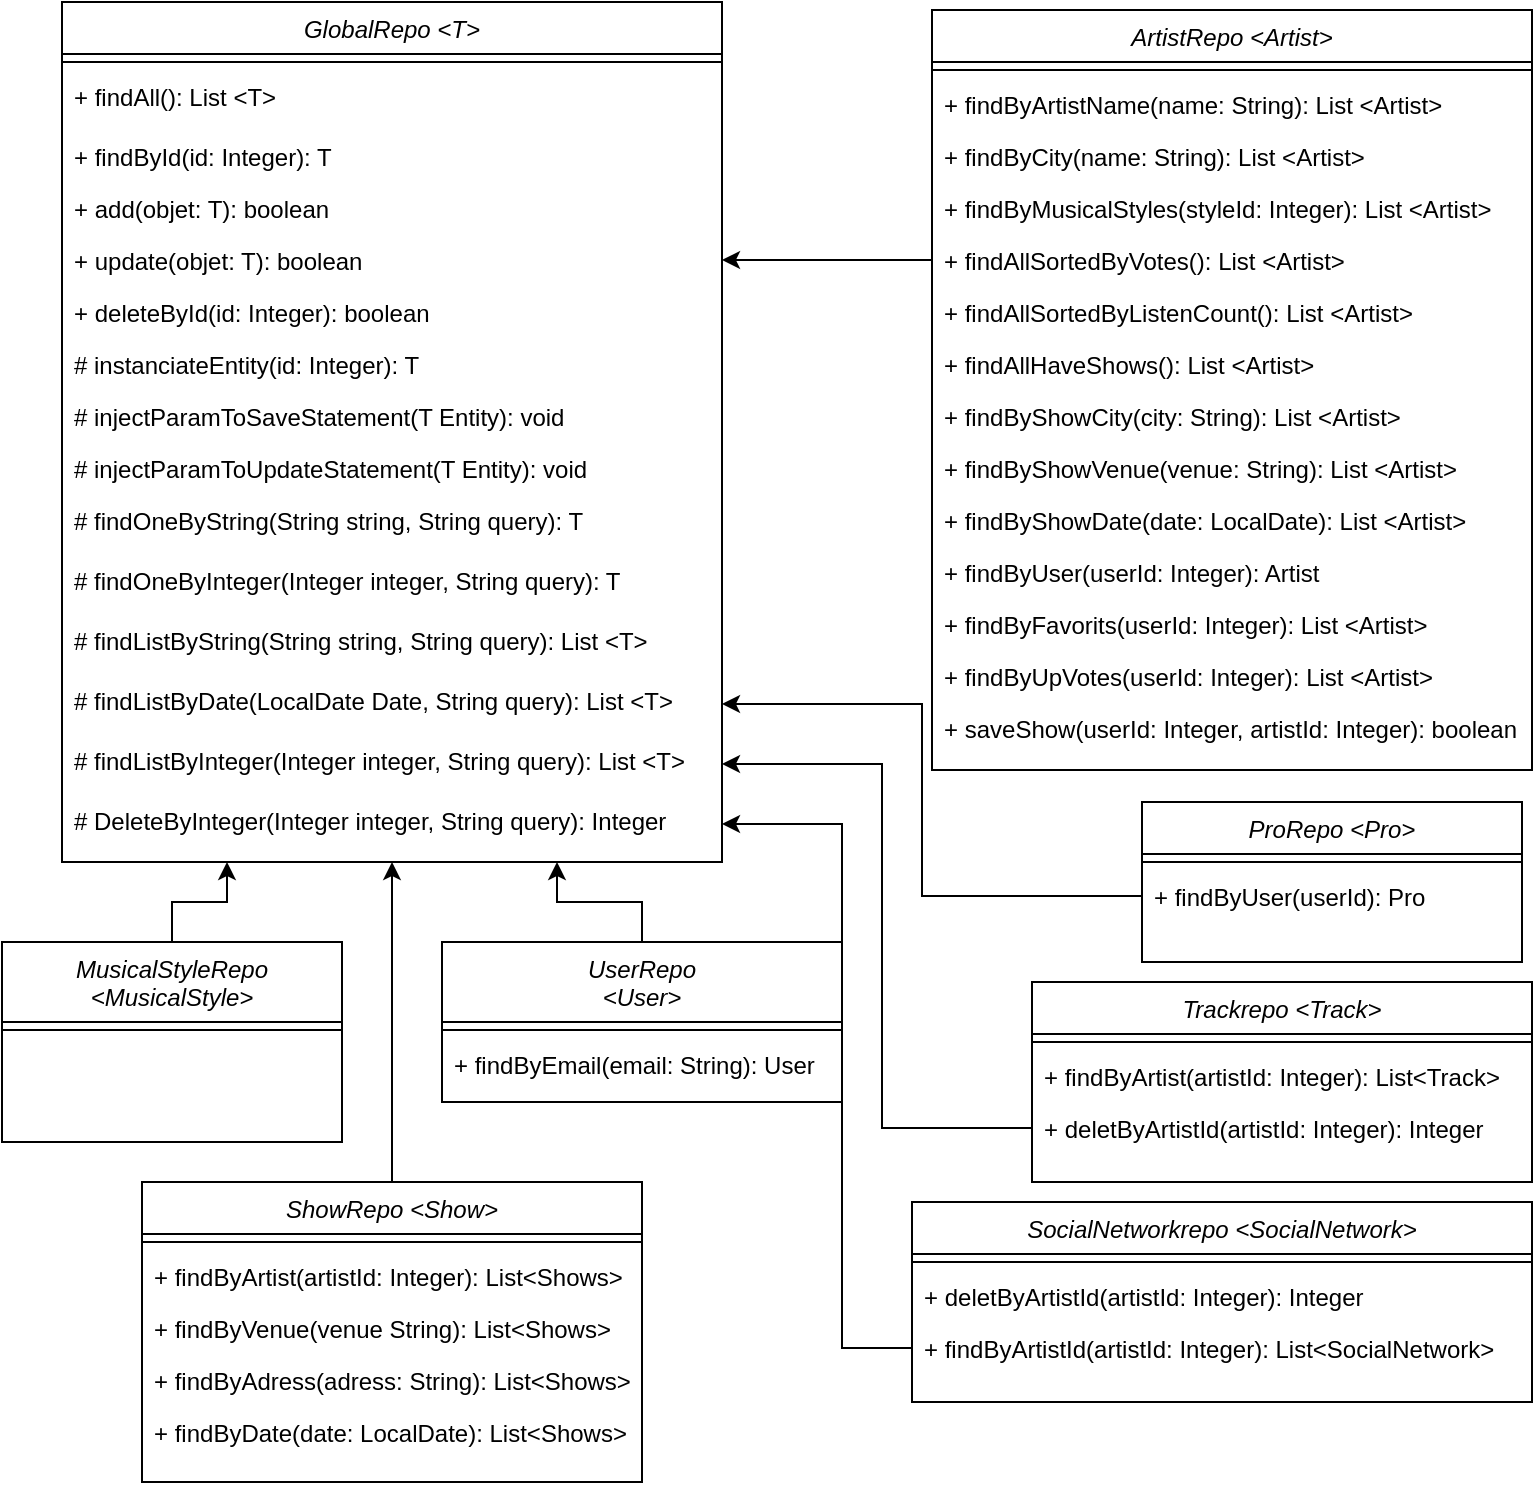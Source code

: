 <mxfile version="16.5.1" type="device"><diagram id="C5RBs43oDa-KdzZeNtuy" name="Page-1"><mxGraphModel dx="946" dy="672" grid="1" gridSize="10" guides="1" tooltips="1" connect="1" arrows="1" fold="1" page="1" pageScale="1" pageWidth="827" pageHeight="1169" math="0" shadow="0"><root><mxCell id="WIyWlLk6GJQsqaUBKTNV-0"/><mxCell id="WIyWlLk6GJQsqaUBKTNV-1" parent="WIyWlLk6GJQsqaUBKTNV-0"/><mxCell id="Fg-8aZ1GK202mtNrOPRw-39" style="edgeStyle=orthogonalEdgeStyle;rounded=0;orthogonalLoop=1;jettySize=auto;html=1;exitX=0.75;exitY=1;exitDx=0;exitDy=0;entryX=0.5;entryY=0;entryDx=0;entryDy=0;startArrow=classic;startFill=1;endArrow=none;endFill=0;" edge="1" parent="WIyWlLk6GJQsqaUBKTNV-1" source="oPGR5FdXqXKRmAsQUMZS-0" target="oPGR5FdXqXKRmAsQUMZS-12"><mxGeometry relative="1" as="geometry"/></mxCell><mxCell id="Fg-8aZ1GK202mtNrOPRw-40" style="edgeStyle=orthogonalEdgeStyle;rounded=0;orthogonalLoop=1;jettySize=auto;html=1;exitX=0.25;exitY=1;exitDx=0;exitDy=0;entryX=0.5;entryY=0;entryDx=0;entryDy=0;endArrow=none;endFill=0;startArrow=classic;startFill=1;" edge="1" parent="WIyWlLk6GJQsqaUBKTNV-1" source="oPGR5FdXqXKRmAsQUMZS-0" target="RB4KwnLOnd_uKtQnrTSc-0"><mxGeometry relative="1" as="geometry"/></mxCell><mxCell id="Fg-8aZ1GK202mtNrOPRw-43" style="edgeStyle=orthogonalEdgeStyle;rounded=0;orthogonalLoop=1;jettySize=auto;html=1;exitX=0.5;exitY=1;exitDx=0;exitDy=0;entryX=0.5;entryY=0;entryDx=0;entryDy=0;startArrow=classic;startFill=1;endArrow=none;endFill=0;" edge="1" parent="WIyWlLk6GJQsqaUBKTNV-1" source="oPGR5FdXqXKRmAsQUMZS-0" target="oPGR5FdXqXKRmAsQUMZS-52"><mxGeometry relative="1" as="geometry"/></mxCell><mxCell id="oPGR5FdXqXKRmAsQUMZS-0" value="GlobalRepo &lt;T&gt;" style="swimlane;fontStyle=2;align=center;verticalAlign=top;childLayout=stackLayout;horizontal=1;startSize=26;horizontalStack=0;resizeParent=1;resizeLast=0;collapsible=1;marginBottom=0;rounded=0;shadow=0;strokeWidth=1;" parent="WIyWlLk6GJQsqaUBKTNV-1" vertex="1"><mxGeometry x="40" y="10" width="330" height="430" as="geometry"><mxRectangle x="230" y="140" width="160" height="26" as="alternateBounds"/></mxGeometry></mxCell><mxCell id="oPGR5FdXqXKRmAsQUMZS-6" value="" style="line;html=1;strokeWidth=1;align=left;verticalAlign=middle;spacingTop=-1;spacingLeft=3;spacingRight=3;rotatable=0;labelPosition=right;points=[];portConstraint=eastwest;" parent="oPGR5FdXqXKRmAsQUMZS-0" vertex="1"><mxGeometry y="26" width="330" height="8" as="geometry"/></mxCell><mxCell id="oPGR5FdXqXKRmAsQUMZS-7" value="+ findAll(): List &lt;T&gt;&#10;" style="text;align=left;verticalAlign=top;spacingLeft=4;spacingRight=4;overflow=hidden;rotatable=0;points=[[0,0.5],[1,0.5]];portConstraint=eastwest;rounded=0;shadow=0;html=0;" parent="oPGR5FdXqXKRmAsQUMZS-0" vertex="1"><mxGeometry y="34" width="330" height="30" as="geometry"/></mxCell><mxCell id="oPGR5FdXqXKRmAsQUMZS-8" value="+ findById(id: Integer): T" style="text;align=left;verticalAlign=top;spacingLeft=4;spacingRight=4;overflow=hidden;rotatable=0;points=[[0,0.5],[1,0.5]];portConstraint=eastwest;rounded=0;shadow=0;html=0;" parent="oPGR5FdXqXKRmAsQUMZS-0" vertex="1"><mxGeometry y="64" width="330" height="26" as="geometry"/></mxCell><mxCell id="oPGR5FdXqXKRmAsQUMZS-9" value="+ add(objet: T): boolean" style="text;align=left;verticalAlign=top;spacingLeft=4;spacingRight=4;overflow=hidden;rotatable=0;points=[[0,0.5],[1,0.5]];portConstraint=eastwest;rounded=0;shadow=0;html=0;" parent="oPGR5FdXqXKRmAsQUMZS-0" vertex="1"><mxGeometry y="90" width="330" height="26" as="geometry"/></mxCell><mxCell id="oPGR5FdXqXKRmAsQUMZS-10" value="+ update(objet: T): boolean" style="text;align=left;verticalAlign=top;spacingLeft=4;spacingRight=4;overflow=hidden;rotatable=0;points=[[0,0.5],[1,0.5]];portConstraint=eastwest;rounded=0;shadow=0;html=0;" parent="oPGR5FdXqXKRmAsQUMZS-0" vertex="1"><mxGeometry y="116" width="330" height="26" as="geometry"/></mxCell><mxCell id="oPGR5FdXqXKRmAsQUMZS-11" value="+ deleteById(id: Integer): boolean" style="text;align=left;verticalAlign=top;spacingLeft=4;spacingRight=4;overflow=hidden;rotatable=0;points=[[0,0.5],[1,0.5]];portConstraint=eastwest;rounded=0;shadow=0;html=0;" parent="oPGR5FdXqXKRmAsQUMZS-0" vertex="1"><mxGeometry y="142" width="330" height="26" as="geometry"/></mxCell><mxCell id="Fg-8aZ1GK202mtNrOPRw-15" value="# instanciateEntity(id: Integer): T" style="text;align=left;verticalAlign=top;spacingLeft=4;spacingRight=4;overflow=hidden;rotatable=0;points=[[0,0.5],[1,0.5]];portConstraint=eastwest;rounded=0;shadow=0;html=0;" vertex="1" parent="oPGR5FdXqXKRmAsQUMZS-0"><mxGeometry y="168" width="330" height="26" as="geometry"/></mxCell><mxCell id="Fg-8aZ1GK202mtNrOPRw-16" value="# injectParamToSaveStatement(T Entity): void" style="text;align=left;verticalAlign=top;spacingLeft=4;spacingRight=4;overflow=hidden;rotatable=0;points=[[0,0.5],[1,0.5]];portConstraint=eastwest;rounded=0;shadow=0;html=0;" vertex="1" parent="oPGR5FdXqXKRmAsQUMZS-0"><mxGeometry y="194" width="330" height="26" as="geometry"/></mxCell><mxCell id="Fg-8aZ1GK202mtNrOPRw-17" value="# injectParamToUpdateStatement(T Entity): void" style="text;align=left;verticalAlign=top;spacingLeft=4;spacingRight=4;overflow=hidden;rotatable=0;points=[[0,0.5],[1,0.5]];portConstraint=eastwest;rounded=0;shadow=0;html=0;" vertex="1" parent="oPGR5FdXqXKRmAsQUMZS-0"><mxGeometry y="220" width="330" height="26" as="geometry"/></mxCell><mxCell id="Fg-8aZ1GK202mtNrOPRw-9" value="# findOneByString(String string, String query): T&#10;" style="text;align=left;verticalAlign=top;spacingLeft=4;spacingRight=4;overflow=hidden;rotatable=0;points=[[0,0.5],[1,0.5]];portConstraint=eastwest;rounded=0;shadow=0;html=0;" vertex="1" parent="oPGR5FdXqXKRmAsQUMZS-0"><mxGeometry y="246" width="330" height="30" as="geometry"/></mxCell><mxCell id="Fg-8aZ1GK202mtNrOPRw-12" value="# findOneByInteger(Integer integer, String query): T&#10;" style="text;align=left;verticalAlign=top;spacingLeft=4;spacingRight=4;overflow=hidden;rotatable=0;points=[[0,0.5],[1,0.5]];portConstraint=eastwest;rounded=0;shadow=0;html=0;" vertex="1" parent="oPGR5FdXqXKRmAsQUMZS-0"><mxGeometry y="276" width="330" height="30" as="geometry"/></mxCell><mxCell id="Fg-8aZ1GK202mtNrOPRw-10" value="# findListByString(String string, String query): List &lt;T&gt;&#10;" style="text;align=left;verticalAlign=top;spacingLeft=4;spacingRight=4;overflow=hidden;rotatable=0;points=[[0,0.5],[1,0.5]];portConstraint=eastwest;rounded=0;shadow=0;html=0;" vertex="1" parent="oPGR5FdXqXKRmAsQUMZS-0"><mxGeometry y="306" width="330" height="30" as="geometry"/></mxCell><mxCell id="Fg-8aZ1GK202mtNrOPRw-11" value="# findListByDate(LocalDate Date, String query): List &lt;T&gt;&#10;" style="text;align=left;verticalAlign=top;spacingLeft=4;spacingRight=4;overflow=hidden;rotatable=0;points=[[0,0.5],[1,0.5]];portConstraint=eastwest;rounded=0;shadow=0;html=0;" vertex="1" parent="oPGR5FdXqXKRmAsQUMZS-0"><mxGeometry y="336" width="330" height="30" as="geometry"/></mxCell><mxCell id="Fg-8aZ1GK202mtNrOPRw-13" value="# findListByInteger(Integer integer, String query): List &lt;T&gt;&#10;" style="text;align=left;verticalAlign=top;spacingLeft=4;spacingRight=4;overflow=hidden;rotatable=0;points=[[0,0.5],[1,0.5]];portConstraint=eastwest;rounded=0;shadow=0;html=0;" vertex="1" parent="oPGR5FdXqXKRmAsQUMZS-0"><mxGeometry y="366" width="330" height="30" as="geometry"/></mxCell><mxCell id="Fg-8aZ1GK202mtNrOPRw-14" value="# DeleteByInteger(Integer integer, String query): Integer" style="text;align=left;verticalAlign=top;spacingLeft=4;spacingRight=4;overflow=hidden;rotatable=0;points=[[0,0.5],[1,0.5]];portConstraint=eastwest;rounded=0;shadow=0;html=0;" vertex="1" parent="oPGR5FdXqXKRmAsQUMZS-0"><mxGeometry y="396" width="330" height="30" as="geometry"/></mxCell><mxCell id="oPGR5FdXqXKRmAsQUMZS-12" value="UserRepo &#10;&lt;User&gt;" style="swimlane;fontStyle=2;align=center;verticalAlign=top;childLayout=stackLayout;horizontal=1;startSize=40;horizontalStack=0;resizeParent=1;resizeLast=0;collapsible=1;marginBottom=0;rounded=0;shadow=0;strokeWidth=1;" parent="WIyWlLk6GJQsqaUBKTNV-1" vertex="1"><mxGeometry x="230" y="480" width="200" height="80" as="geometry"><mxRectangle x="230" y="140" width="160" height="26" as="alternateBounds"/></mxGeometry></mxCell><mxCell id="oPGR5FdXqXKRmAsQUMZS-13" value="" style="line;html=1;strokeWidth=1;align=left;verticalAlign=middle;spacingTop=-1;spacingLeft=3;spacingRight=3;rotatable=0;labelPosition=right;points=[];portConstraint=eastwest;" parent="oPGR5FdXqXKRmAsQUMZS-12" vertex="1"><mxGeometry y="40" width="200" height="8" as="geometry"/></mxCell><mxCell id="oPGR5FdXqXKRmAsQUMZS-22" value="+ findByEmail(email: String): User" style="text;align=left;verticalAlign=top;spacingLeft=4;spacingRight=4;overflow=hidden;rotatable=0;points=[[0,0.5],[1,0.5]];portConstraint=eastwest;rounded=0;shadow=0;html=0;" parent="oPGR5FdXqXKRmAsQUMZS-12" vertex="1"><mxGeometry y="48" width="200" height="26" as="geometry"/></mxCell><mxCell id="oPGR5FdXqXKRmAsQUMZS-24" value="ArtistRepo &lt;Artist&gt;" style="swimlane;fontStyle=2;align=center;verticalAlign=top;childLayout=stackLayout;horizontal=1;startSize=26;horizontalStack=0;resizeParent=1;resizeLast=0;collapsible=1;marginBottom=0;rounded=0;shadow=0;strokeWidth=1;" parent="WIyWlLk6GJQsqaUBKTNV-1" vertex="1"><mxGeometry x="475" y="14" width="300" height="380" as="geometry"><mxRectangle x="230" y="140" width="160" height="26" as="alternateBounds"/></mxGeometry></mxCell><mxCell id="oPGR5FdXqXKRmAsQUMZS-32" value="" style="line;html=1;strokeWidth=1;align=left;verticalAlign=middle;spacingTop=-1;spacingLeft=3;spacingRight=3;rotatable=0;labelPosition=right;points=[];portConstraint=eastwest;" parent="oPGR5FdXqXKRmAsQUMZS-24" vertex="1"><mxGeometry y="26" width="300" height="8" as="geometry"/></mxCell><mxCell id="oPGR5FdXqXKRmAsQUMZS-35" value="+ findByArtistName(name: String): List &lt;Artist&gt;" style="text;align=left;verticalAlign=top;spacingLeft=4;spacingRight=4;overflow=hidden;rotatable=0;points=[[0,0.5],[1,0.5]];portConstraint=eastwest;rounded=0;shadow=0;html=0;" parent="oPGR5FdXqXKRmAsQUMZS-24" vertex="1"><mxGeometry y="34" width="300" height="26" as="geometry"/></mxCell><mxCell id="oPGR5FdXqXKRmAsQUMZS-36" value="+ findByCity(name: String): List &lt;Artist&gt;" style="text;align=left;verticalAlign=top;spacingLeft=4;spacingRight=4;overflow=hidden;rotatable=0;points=[[0,0.5],[1,0.5]];portConstraint=eastwest;rounded=0;shadow=0;html=0;" parent="oPGR5FdXqXKRmAsQUMZS-24" vertex="1"><mxGeometry y="60" width="300" height="26" as="geometry"/></mxCell><mxCell id="oPGR5FdXqXKRmAsQUMZS-38" value="+ findByMusicalStyles(styleId: Integer): List &lt;Artist&gt;" style="text;align=left;verticalAlign=top;spacingLeft=4;spacingRight=4;overflow=hidden;rotatable=0;points=[[0,0.5],[1,0.5]];portConstraint=eastwest;rounded=0;shadow=0;html=0;" parent="oPGR5FdXqXKRmAsQUMZS-24" vertex="1"><mxGeometry y="86" width="300" height="26" as="geometry"/></mxCell><mxCell id="oPGR5FdXqXKRmAsQUMZS-39" value="+ findAllSortedByVotes(): List &lt;Artist&gt;" style="text;align=left;verticalAlign=top;spacingLeft=4;spacingRight=4;overflow=hidden;rotatable=0;points=[[0,0.5],[1,0.5]];portConstraint=eastwest;rounded=0;shadow=0;html=0;" parent="oPGR5FdXqXKRmAsQUMZS-24" vertex="1"><mxGeometry y="112" width="300" height="26" as="geometry"/></mxCell><mxCell id="oPGR5FdXqXKRmAsQUMZS-58" value="+ findAllSortedByListenCount(): List &lt;Artist&gt;" style="text;align=left;verticalAlign=top;spacingLeft=4;spacingRight=4;overflow=hidden;rotatable=0;points=[[0,0.5],[1,0.5]];portConstraint=eastwest;rounded=0;shadow=0;html=0;" parent="oPGR5FdXqXKRmAsQUMZS-24" vertex="1"><mxGeometry y="138" width="300" height="26" as="geometry"/></mxCell><mxCell id="oPGR5FdXqXKRmAsQUMZS-40" value="+ findAllHaveShows(): List &lt;Artist&gt;" style="text;align=left;verticalAlign=top;spacingLeft=4;spacingRight=4;overflow=hidden;rotatable=0;points=[[0,0.5],[1,0.5]];portConstraint=eastwest;rounded=0;shadow=0;html=0;" parent="oPGR5FdXqXKRmAsQUMZS-24" vertex="1"><mxGeometry y="164" width="300" height="26" as="geometry"/></mxCell><mxCell id="oPGR5FdXqXKRmAsQUMZS-41" value="+ findByShowCity(city: String): List &lt;Artist&gt;" style="text;align=left;verticalAlign=top;spacingLeft=4;spacingRight=4;overflow=hidden;rotatable=0;points=[[0,0.5],[1,0.5]];portConstraint=eastwest;rounded=0;shadow=0;html=0;" parent="oPGR5FdXqXKRmAsQUMZS-24" vertex="1"><mxGeometry y="190" width="300" height="26" as="geometry"/></mxCell><mxCell id="oPGR5FdXqXKRmAsQUMZS-42" value="+ findByShowVenue(venue: String): List &lt;Artist&gt;" style="text;align=left;verticalAlign=top;spacingLeft=4;spacingRight=4;overflow=hidden;rotatable=0;points=[[0,0.5],[1,0.5]];portConstraint=eastwest;rounded=0;shadow=0;html=0;" parent="oPGR5FdXqXKRmAsQUMZS-24" vertex="1"><mxGeometry y="216" width="300" height="26" as="geometry"/></mxCell><mxCell id="oPGR5FdXqXKRmAsQUMZS-43" value="+ findByShowDate(date: LocalDate): List &lt;Artist&gt;" style="text;align=left;verticalAlign=top;spacingLeft=4;spacingRight=4;overflow=hidden;rotatable=0;points=[[0,0.5],[1,0.5]];portConstraint=eastwest;rounded=0;shadow=0;html=0;" parent="oPGR5FdXqXKRmAsQUMZS-24" vertex="1"><mxGeometry y="242" width="300" height="26" as="geometry"/></mxCell><mxCell id="oPGR5FdXqXKRmAsQUMZS-56" value="+ findByUser(userId: Integer): Artist" style="text;align=left;verticalAlign=top;spacingLeft=4;spacingRight=4;overflow=hidden;rotatable=0;points=[[0,0.5],[1,0.5]];portConstraint=eastwest;rounded=0;shadow=0;html=0;" parent="oPGR5FdXqXKRmAsQUMZS-24" vertex="1"><mxGeometry y="268" width="300" height="26" as="geometry"/></mxCell><mxCell id="oPGR5FdXqXKRmAsQUMZS-57" value="+ findByFavorits(userId: Integer): List &lt;Artist&gt;" style="text;align=left;verticalAlign=top;spacingLeft=4;spacingRight=4;overflow=hidden;rotatable=0;points=[[0,0.5],[1,0.5]];portConstraint=eastwest;rounded=0;shadow=0;html=0;" parent="oPGR5FdXqXKRmAsQUMZS-24" vertex="1"><mxGeometry y="294" width="300" height="26" as="geometry"/></mxCell><mxCell id="Fg-8aZ1GK202mtNrOPRw-0" value="+ findByUpVotes(userId: Integer): List &lt;Artist&gt;" style="text;align=left;verticalAlign=top;spacingLeft=4;spacingRight=4;overflow=hidden;rotatable=0;points=[[0,0.5],[1,0.5]];portConstraint=eastwest;rounded=0;shadow=0;html=0;" vertex="1" parent="oPGR5FdXqXKRmAsQUMZS-24"><mxGeometry y="320" width="300" height="26" as="geometry"/></mxCell><mxCell id="Fg-8aZ1GK202mtNrOPRw-1" value="+ saveShow(userId: Integer, artistId: Integer): boolean" style="text;align=left;verticalAlign=top;spacingLeft=4;spacingRight=4;overflow=hidden;rotatable=0;points=[[0,0.5],[1,0.5]];portConstraint=eastwest;rounded=0;shadow=0;html=0;" vertex="1" parent="oPGR5FdXqXKRmAsQUMZS-24"><mxGeometry y="346" width="300" height="26" as="geometry"/></mxCell><mxCell id="oPGR5FdXqXKRmAsQUMZS-46" value="Trackrepo &lt;Track&gt;" style="swimlane;fontStyle=2;align=center;verticalAlign=top;childLayout=stackLayout;horizontal=1;startSize=26;horizontalStack=0;resizeParent=1;resizeLast=0;collapsible=1;marginBottom=0;rounded=0;shadow=0;strokeWidth=1;" parent="WIyWlLk6GJQsqaUBKTNV-1" vertex="1"><mxGeometry x="525" y="500" width="250" height="100" as="geometry"><mxRectangle x="230" y="140" width="160" height="26" as="alternateBounds"/></mxGeometry></mxCell><mxCell id="oPGR5FdXqXKRmAsQUMZS-50" value="" style="line;html=1;strokeWidth=1;align=left;verticalAlign=middle;spacingTop=-1;spacingLeft=3;spacingRight=3;rotatable=0;labelPosition=right;points=[];portConstraint=eastwest;" parent="oPGR5FdXqXKRmAsQUMZS-46" vertex="1"><mxGeometry y="26" width="250" height="8" as="geometry"/></mxCell><mxCell id="oPGR5FdXqXKRmAsQUMZS-51" value="+ findByArtist(artistId: Integer): List&lt;Track&gt;" style="text;align=left;verticalAlign=top;spacingLeft=4;spacingRight=4;overflow=hidden;rotatable=0;points=[[0,0.5],[1,0.5]];portConstraint=eastwest;rounded=0;shadow=0;html=0;" parent="oPGR5FdXqXKRmAsQUMZS-46" vertex="1"><mxGeometry y="34" width="250" height="26" as="geometry"/></mxCell><mxCell id="Fg-8aZ1GK202mtNrOPRw-7" value="+ deletByArtistId(artistId: Integer): Integer" style="text;align=left;verticalAlign=top;spacingLeft=4;spacingRight=4;overflow=hidden;rotatable=0;points=[[0,0.5],[1,0.5]];portConstraint=eastwest;rounded=0;shadow=0;html=0;" vertex="1" parent="oPGR5FdXqXKRmAsQUMZS-46"><mxGeometry y="60" width="250" height="26" as="geometry"/></mxCell><mxCell id="oPGR5FdXqXKRmAsQUMZS-52" value="ShowRepo &lt;Show&gt;" style="swimlane;fontStyle=2;align=center;verticalAlign=top;childLayout=stackLayout;horizontal=1;startSize=26;horizontalStack=0;resizeParent=1;resizeLast=0;collapsible=1;marginBottom=0;rounded=0;shadow=0;strokeWidth=1;" parent="WIyWlLk6GJQsqaUBKTNV-1" vertex="1"><mxGeometry x="80" y="600" width="250" height="150" as="geometry"><mxRectangle x="230" y="140" width="160" height="26" as="alternateBounds"/></mxGeometry></mxCell><mxCell id="oPGR5FdXqXKRmAsQUMZS-53" value="" style="line;html=1;strokeWidth=1;align=left;verticalAlign=middle;spacingTop=-1;spacingLeft=3;spacingRight=3;rotatable=0;labelPosition=right;points=[];portConstraint=eastwest;" parent="oPGR5FdXqXKRmAsQUMZS-52" vertex="1"><mxGeometry y="26" width="250" height="8" as="geometry"/></mxCell><mxCell id="oPGR5FdXqXKRmAsQUMZS-54" value="+ findByArtist(artistId: Integer): List&lt;Shows&gt;" style="text;align=left;verticalAlign=top;spacingLeft=4;spacingRight=4;overflow=hidden;rotatable=0;points=[[0,0.5],[1,0.5]];portConstraint=eastwest;rounded=0;shadow=0;html=0;" parent="oPGR5FdXqXKRmAsQUMZS-52" vertex="1"><mxGeometry y="34" width="250" height="26" as="geometry"/></mxCell><mxCell id="Fg-8aZ1GK202mtNrOPRw-2" value="+ findByVenue(venue String): List&lt;Shows&gt;" style="text;align=left;verticalAlign=top;spacingLeft=4;spacingRight=4;overflow=hidden;rotatable=0;points=[[0,0.5],[1,0.5]];portConstraint=eastwest;rounded=0;shadow=0;html=0;" vertex="1" parent="oPGR5FdXqXKRmAsQUMZS-52"><mxGeometry y="60" width="250" height="26" as="geometry"/></mxCell><mxCell id="Fg-8aZ1GK202mtNrOPRw-3" value="+ findByAdress(adress: String): List&lt;Shows&gt;" style="text;align=left;verticalAlign=top;spacingLeft=4;spacingRight=4;overflow=hidden;rotatable=0;points=[[0,0.5],[1,0.5]];portConstraint=eastwest;rounded=0;shadow=0;html=0;" vertex="1" parent="oPGR5FdXqXKRmAsQUMZS-52"><mxGeometry y="86" width="250" height="26" as="geometry"/></mxCell><mxCell id="Fg-8aZ1GK202mtNrOPRw-4" value="+ findByDate(date: LocalDate): List&lt;Shows&gt;" style="text;align=left;verticalAlign=top;spacingLeft=4;spacingRight=4;overflow=hidden;rotatable=0;points=[[0,0.5],[1,0.5]];portConstraint=eastwest;rounded=0;shadow=0;html=0;" vertex="1" parent="oPGR5FdXqXKRmAsQUMZS-52"><mxGeometry y="112" width="250" height="26" as="geometry"/></mxCell><mxCell id="oPGR5FdXqXKRmAsQUMZS-61" value="ProRepo &lt;Pro&gt;" style="swimlane;fontStyle=2;align=center;verticalAlign=top;childLayout=stackLayout;horizontal=1;startSize=26;horizontalStack=0;resizeParent=1;resizeLast=0;collapsible=1;marginBottom=0;rounded=0;shadow=0;strokeWidth=1;" parent="WIyWlLk6GJQsqaUBKTNV-1" vertex="1"><mxGeometry x="580" y="410" width="190" height="80" as="geometry"><mxRectangle x="230" y="140" width="160" height="26" as="alternateBounds"/></mxGeometry></mxCell><mxCell id="oPGR5FdXqXKRmAsQUMZS-62" value="" style="line;html=1;strokeWidth=1;align=left;verticalAlign=middle;spacingTop=-1;spacingLeft=3;spacingRight=3;rotatable=0;labelPosition=right;points=[];portConstraint=eastwest;" parent="oPGR5FdXqXKRmAsQUMZS-61" vertex="1"><mxGeometry y="26" width="190" height="8" as="geometry"/></mxCell><mxCell id="oPGR5FdXqXKRmAsQUMZS-63" value="+ findByUser(userId): Pro" style="text;align=left;verticalAlign=top;spacingLeft=4;spacingRight=4;overflow=hidden;rotatable=0;points=[[0,0.5],[1,0.5]];portConstraint=eastwest;rounded=0;shadow=0;html=0;" parent="oPGR5FdXqXKRmAsQUMZS-61" vertex="1"><mxGeometry y="34" width="190" height="26" as="geometry"/></mxCell><mxCell id="RB4KwnLOnd_uKtQnrTSc-0" value="MusicalStyleRepo &#10;&lt;MusicalStyle&gt;" style="swimlane;fontStyle=2;align=center;verticalAlign=top;childLayout=stackLayout;horizontal=1;startSize=40;horizontalStack=0;resizeParent=1;resizeLast=0;collapsible=1;marginBottom=0;rounded=0;shadow=0;strokeWidth=1;" parent="WIyWlLk6GJQsqaUBKTNV-1" vertex="1"><mxGeometry x="10" y="480" width="170" height="100" as="geometry"><mxRectangle x="230" y="140" width="160" height="26" as="alternateBounds"/></mxGeometry></mxCell><mxCell id="RB4KwnLOnd_uKtQnrTSc-1" value="" style="line;html=1;strokeWidth=1;align=left;verticalAlign=middle;spacingTop=-1;spacingLeft=3;spacingRight=3;rotatable=0;labelPosition=right;points=[];portConstraint=eastwest;" parent="RB4KwnLOnd_uKtQnrTSc-0" vertex="1"><mxGeometry y="40" width="170" height="8" as="geometry"/></mxCell><mxCell id="RB4KwnLOnd_uKtQnrTSc-3" value="SocialNetworkrepo &lt;SocialNetwork&gt;" style="swimlane;fontStyle=2;align=center;verticalAlign=top;childLayout=stackLayout;horizontal=1;startSize=26;horizontalStack=0;resizeParent=1;resizeLast=0;collapsible=1;marginBottom=0;rounded=0;shadow=0;strokeWidth=1;" parent="WIyWlLk6GJQsqaUBKTNV-1" vertex="1"><mxGeometry x="465" y="610" width="310" height="100" as="geometry"><mxRectangle x="230" y="140" width="160" height="26" as="alternateBounds"/></mxGeometry></mxCell><mxCell id="RB4KwnLOnd_uKtQnrTSc-4" value="" style="line;html=1;strokeWidth=1;align=left;verticalAlign=middle;spacingTop=-1;spacingLeft=3;spacingRight=3;rotatable=0;labelPosition=right;points=[];portConstraint=eastwest;" parent="RB4KwnLOnd_uKtQnrTSc-3" vertex="1"><mxGeometry y="26" width="310" height="8" as="geometry"/></mxCell><mxCell id="Fg-8aZ1GK202mtNrOPRw-5" value="+ deletByArtistId(artistId: Integer): Integer" style="text;align=left;verticalAlign=top;spacingLeft=4;spacingRight=4;overflow=hidden;rotatable=0;points=[[0,0.5],[1,0.5]];portConstraint=eastwest;rounded=0;shadow=0;html=0;" vertex="1" parent="RB4KwnLOnd_uKtQnrTSc-3"><mxGeometry y="34" width="310" height="26" as="geometry"/></mxCell><mxCell id="Fg-8aZ1GK202mtNrOPRw-6" value="+ findByArtistId(artistId: Integer): List&lt;SocialNetwork&gt;" style="text;align=left;verticalAlign=top;spacingLeft=4;spacingRight=4;overflow=hidden;rotatable=0;points=[[0,0.5],[1,0.5]];portConstraint=eastwest;rounded=0;shadow=0;html=0;" vertex="1" parent="RB4KwnLOnd_uKtQnrTSc-3"><mxGeometry y="60" width="310" height="26" as="geometry"/></mxCell><mxCell id="Fg-8aZ1GK202mtNrOPRw-21" style="edgeStyle=orthogonalEdgeStyle;rounded=0;orthogonalLoop=1;jettySize=auto;html=1;exitX=1;exitY=0.5;exitDx=0;exitDy=0;entryX=0;entryY=0.5;entryDx=0;entryDy=0;endArrow=none;endFill=0;startArrow=classic;startFill=1;" edge="1" parent="WIyWlLk6GJQsqaUBKTNV-1" source="oPGR5FdXqXKRmAsQUMZS-10" target="oPGR5FdXqXKRmAsQUMZS-39"><mxGeometry relative="1" as="geometry"/></mxCell><mxCell id="Fg-8aZ1GK202mtNrOPRw-35" style="edgeStyle=orthogonalEdgeStyle;rounded=0;orthogonalLoop=1;jettySize=auto;html=1;exitX=1;exitY=0.5;exitDx=0;exitDy=0;entryX=0;entryY=0.5;entryDx=0;entryDy=0;startArrow=classic;startFill=1;endArrow=none;endFill=0;" edge="1" parent="WIyWlLk6GJQsqaUBKTNV-1" source="Fg-8aZ1GK202mtNrOPRw-11" target="oPGR5FdXqXKRmAsQUMZS-63"><mxGeometry relative="1" as="geometry"><Array as="points"><mxPoint x="470" y="361"/><mxPoint x="470" y="457"/></Array></mxGeometry></mxCell><mxCell id="Fg-8aZ1GK202mtNrOPRw-36" style="edgeStyle=orthogonalEdgeStyle;rounded=0;orthogonalLoop=1;jettySize=auto;html=1;exitX=1;exitY=0.5;exitDx=0;exitDy=0;entryX=0;entryY=0.5;entryDx=0;entryDy=0;startArrow=classic;startFill=1;endArrow=none;endFill=0;" edge="1" parent="WIyWlLk6GJQsqaUBKTNV-1" source="Fg-8aZ1GK202mtNrOPRw-13" target="Fg-8aZ1GK202mtNrOPRw-7"><mxGeometry relative="1" as="geometry"><Array as="points"><mxPoint x="450" y="391"/><mxPoint x="450" y="573"/></Array></mxGeometry></mxCell><mxCell id="Fg-8aZ1GK202mtNrOPRw-41" style="edgeStyle=orthogonalEdgeStyle;rounded=0;orthogonalLoop=1;jettySize=auto;html=1;exitX=1;exitY=0.5;exitDx=0;exitDy=0;entryX=0;entryY=0.5;entryDx=0;entryDy=0;startArrow=classic;startFill=1;endArrow=none;endFill=0;" edge="1" parent="WIyWlLk6GJQsqaUBKTNV-1" source="Fg-8aZ1GK202mtNrOPRw-14" target="Fg-8aZ1GK202mtNrOPRw-6"><mxGeometry relative="1" as="geometry"><Array as="points"><mxPoint x="430" y="421"/><mxPoint x="430" y="683"/></Array></mxGeometry></mxCell></root></mxGraphModel></diagram></mxfile>